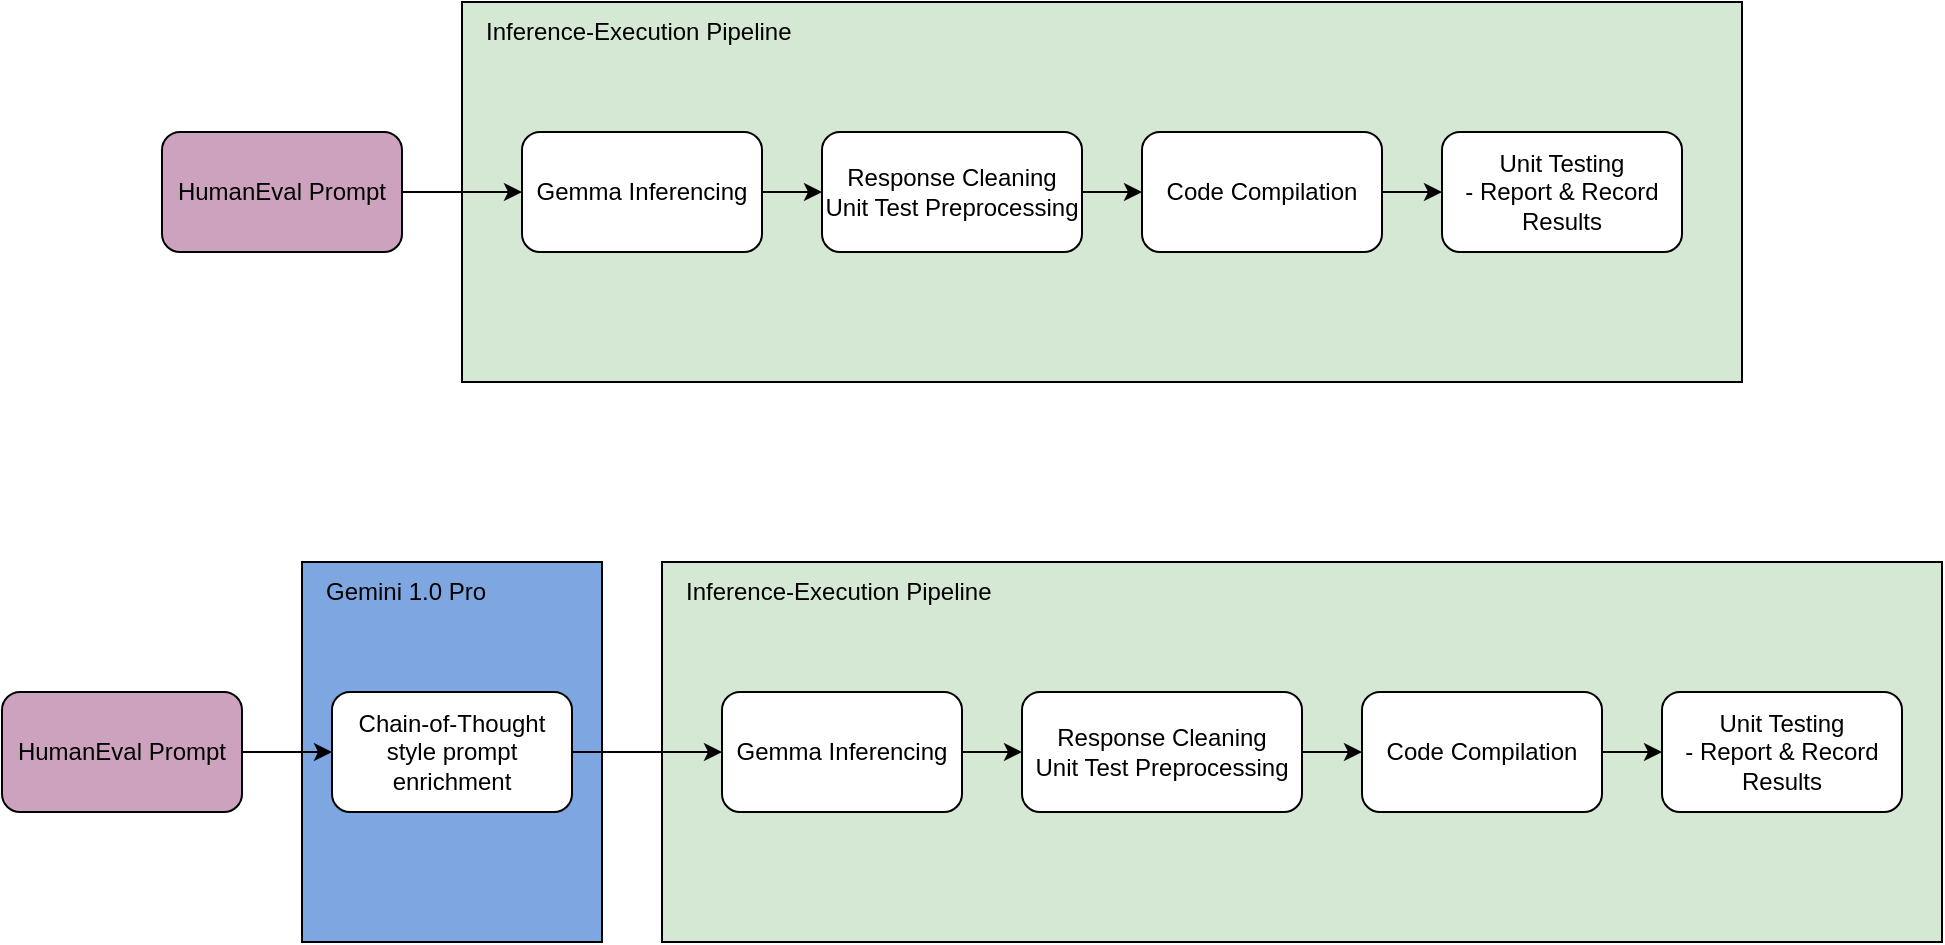 <mxfile version="23.1.5" type="device">
  <diagram id="C5RBs43oDa-KdzZeNtuy" name="Page-1">
    <mxGraphModel dx="1928" dy="496" grid="1" gridSize="10" guides="1" tooltips="1" connect="1" arrows="1" fold="1" page="1" pageScale="1" pageWidth="827" pageHeight="1169" math="0" shadow="0">
      <root>
        <mxCell id="WIyWlLk6GJQsqaUBKTNV-0" />
        <mxCell id="WIyWlLk6GJQsqaUBKTNV-1" parent="WIyWlLk6GJQsqaUBKTNV-0" />
        <mxCell id="oya8CEMBCnOPV1U6F3wc-1" value="HumanEval Prompt" style="rounded=1;whiteSpace=wrap;html=1;fillColor=#CDA2BE;" vertex="1" parent="WIyWlLk6GJQsqaUBKTNV-1">
          <mxGeometry x="-150" y="245" width="120" height="60" as="geometry" />
        </mxCell>
        <mxCell id="oya8CEMBCnOPV1U6F3wc-3" value="" style="rounded=0;whiteSpace=wrap;html=1;shadow=0;fillColor=#D5E8D4;" vertex="1" parent="WIyWlLk6GJQsqaUBKTNV-1">
          <mxGeometry y="180" width="640" height="190" as="geometry" />
        </mxCell>
        <mxCell id="oya8CEMBCnOPV1U6F3wc-4" value="Inference-Execution Pipeline" style="text;html=1;align=left;verticalAlign=middle;whiteSpace=wrap;rounded=0;" vertex="1" parent="WIyWlLk6GJQsqaUBKTNV-1">
          <mxGeometry x="10" y="180" width="160" height="30" as="geometry" />
        </mxCell>
        <mxCell id="oya8CEMBCnOPV1U6F3wc-5" value="" style="endArrow=classic;html=1;rounded=0;exitX=1;exitY=0.5;exitDx=0;exitDy=0;entryX=0;entryY=0.5;entryDx=0;entryDy=0;" edge="1" parent="WIyWlLk6GJQsqaUBKTNV-1" source="oya8CEMBCnOPV1U6F3wc-1" target="oya8CEMBCnOPV1U6F3wc-6">
          <mxGeometry width="50" height="50" relative="1" as="geometry">
            <mxPoint x="150" y="220" as="sourcePoint" />
            <mxPoint x="200" y="170" as="targetPoint" />
          </mxGeometry>
        </mxCell>
        <mxCell id="oya8CEMBCnOPV1U6F3wc-6" value="Gemma Inferencing" style="rounded=1;whiteSpace=wrap;html=1;" vertex="1" parent="WIyWlLk6GJQsqaUBKTNV-1">
          <mxGeometry x="30" y="245" width="120" height="60" as="geometry" />
        </mxCell>
        <mxCell id="oya8CEMBCnOPV1U6F3wc-7" value="Response Cleaning&lt;br&gt;Unit Test Preprocessing" style="rounded=1;whiteSpace=wrap;html=1;" vertex="1" parent="WIyWlLk6GJQsqaUBKTNV-1">
          <mxGeometry x="180" y="245" width="130" height="60" as="geometry" />
        </mxCell>
        <mxCell id="oya8CEMBCnOPV1U6F3wc-8" value="Code Compilation" style="rounded=1;whiteSpace=wrap;html=1;" vertex="1" parent="WIyWlLk6GJQsqaUBKTNV-1">
          <mxGeometry x="340" y="245" width="120" height="60" as="geometry" />
        </mxCell>
        <mxCell id="oya8CEMBCnOPV1U6F3wc-9" value="Unit Testing&lt;br&gt;- Report &amp;amp; Record Results" style="rounded=1;whiteSpace=wrap;html=1;" vertex="1" parent="WIyWlLk6GJQsqaUBKTNV-1">
          <mxGeometry x="490" y="245" width="120" height="60" as="geometry" />
        </mxCell>
        <mxCell id="oya8CEMBCnOPV1U6F3wc-10" value="" style="endArrow=classic;html=1;rounded=0;exitX=1;exitY=0.5;exitDx=0;exitDy=0;entryX=0;entryY=0.5;entryDx=0;entryDy=0;" edge="1" parent="WIyWlLk6GJQsqaUBKTNV-1" source="oya8CEMBCnOPV1U6F3wc-6" target="oya8CEMBCnOPV1U6F3wc-7">
          <mxGeometry width="50" height="50" relative="1" as="geometry">
            <mxPoint x="390" y="300" as="sourcePoint" />
            <mxPoint x="440" y="250" as="targetPoint" />
          </mxGeometry>
        </mxCell>
        <mxCell id="oya8CEMBCnOPV1U6F3wc-11" value="" style="endArrow=classic;html=1;rounded=0;exitX=1;exitY=0.5;exitDx=0;exitDy=0;entryX=0;entryY=0.5;entryDx=0;entryDy=0;" edge="1" parent="WIyWlLk6GJQsqaUBKTNV-1" source="oya8CEMBCnOPV1U6F3wc-7" target="oya8CEMBCnOPV1U6F3wc-8">
          <mxGeometry width="50" height="50" relative="1" as="geometry">
            <mxPoint x="390" y="300" as="sourcePoint" />
            <mxPoint x="440" y="250" as="targetPoint" />
          </mxGeometry>
        </mxCell>
        <mxCell id="oya8CEMBCnOPV1U6F3wc-12" value="" style="endArrow=classic;html=1;rounded=0;exitX=1;exitY=0.5;exitDx=0;exitDy=0;entryX=0;entryY=0.5;entryDx=0;entryDy=0;" edge="1" parent="WIyWlLk6GJQsqaUBKTNV-1" source="oya8CEMBCnOPV1U6F3wc-8" target="oya8CEMBCnOPV1U6F3wc-9">
          <mxGeometry width="50" height="50" relative="1" as="geometry">
            <mxPoint x="330" y="300" as="sourcePoint" />
            <mxPoint x="380" y="250" as="targetPoint" />
          </mxGeometry>
        </mxCell>
        <mxCell id="oya8CEMBCnOPV1U6F3wc-13" value="HumanEval Prompt" style="rounded=1;whiteSpace=wrap;html=1;fillColor=#CDA2BE;" vertex="1" parent="WIyWlLk6GJQsqaUBKTNV-1">
          <mxGeometry x="-230" y="525" width="120" height="60" as="geometry" />
        </mxCell>
        <mxCell id="oya8CEMBCnOPV1U6F3wc-14" value="" style="rounded=0;whiteSpace=wrap;html=1;shadow=0;fillColor=#D5E8D4;" vertex="1" parent="WIyWlLk6GJQsqaUBKTNV-1">
          <mxGeometry x="100" y="460" width="640" height="190" as="geometry" />
        </mxCell>
        <mxCell id="oya8CEMBCnOPV1U6F3wc-15" value="Inference-Execution Pipeline" style="text;html=1;align=left;verticalAlign=middle;whiteSpace=wrap;rounded=0;" vertex="1" parent="WIyWlLk6GJQsqaUBKTNV-1">
          <mxGeometry x="110" y="460" width="160" height="30" as="geometry" />
        </mxCell>
        <mxCell id="oya8CEMBCnOPV1U6F3wc-17" value="Gemma Inferencing" style="rounded=1;whiteSpace=wrap;html=1;" vertex="1" parent="WIyWlLk6GJQsqaUBKTNV-1">
          <mxGeometry x="130" y="525" width="120" height="60" as="geometry" />
        </mxCell>
        <mxCell id="oya8CEMBCnOPV1U6F3wc-18" value="Response Cleaning&lt;br&gt;Unit Test Preprocessing" style="rounded=1;whiteSpace=wrap;html=1;" vertex="1" parent="WIyWlLk6GJQsqaUBKTNV-1">
          <mxGeometry x="280" y="525" width="140" height="60" as="geometry" />
        </mxCell>
        <mxCell id="oya8CEMBCnOPV1U6F3wc-19" value="Code Compilation" style="rounded=1;whiteSpace=wrap;html=1;" vertex="1" parent="WIyWlLk6GJQsqaUBKTNV-1">
          <mxGeometry x="450" y="525" width="120" height="60" as="geometry" />
        </mxCell>
        <mxCell id="oya8CEMBCnOPV1U6F3wc-20" value="Unit Testing&lt;br&gt;- Report &amp;amp; Record Results" style="rounded=1;whiteSpace=wrap;html=1;" vertex="1" parent="WIyWlLk6GJQsqaUBKTNV-1">
          <mxGeometry x="600" y="525" width="120" height="60" as="geometry" />
        </mxCell>
        <mxCell id="oya8CEMBCnOPV1U6F3wc-21" value="" style="endArrow=classic;html=1;rounded=0;exitX=1;exitY=0.5;exitDx=0;exitDy=0;entryX=0;entryY=0.5;entryDx=0;entryDy=0;" edge="1" parent="WIyWlLk6GJQsqaUBKTNV-1" source="oya8CEMBCnOPV1U6F3wc-17" target="oya8CEMBCnOPV1U6F3wc-18">
          <mxGeometry width="50" height="50" relative="1" as="geometry">
            <mxPoint x="490" y="580" as="sourcePoint" />
            <mxPoint x="540" y="530" as="targetPoint" />
          </mxGeometry>
        </mxCell>
        <mxCell id="oya8CEMBCnOPV1U6F3wc-22" value="" style="endArrow=classic;html=1;rounded=0;exitX=1;exitY=0.5;exitDx=0;exitDy=0;entryX=0;entryY=0.5;entryDx=0;entryDy=0;" edge="1" parent="WIyWlLk6GJQsqaUBKTNV-1" source="oya8CEMBCnOPV1U6F3wc-18" target="oya8CEMBCnOPV1U6F3wc-19">
          <mxGeometry width="50" height="50" relative="1" as="geometry">
            <mxPoint x="490" y="580" as="sourcePoint" />
            <mxPoint x="540" y="530" as="targetPoint" />
          </mxGeometry>
        </mxCell>
        <mxCell id="oya8CEMBCnOPV1U6F3wc-23" value="" style="endArrow=classic;html=1;rounded=0;exitX=1;exitY=0.5;exitDx=0;exitDy=0;entryX=0;entryY=0.5;entryDx=0;entryDy=0;" edge="1" parent="WIyWlLk6GJQsqaUBKTNV-1" source="oya8CEMBCnOPV1U6F3wc-19" target="oya8CEMBCnOPV1U6F3wc-20">
          <mxGeometry width="50" height="50" relative="1" as="geometry">
            <mxPoint x="430" y="580" as="sourcePoint" />
            <mxPoint x="480" y="530" as="targetPoint" />
          </mxGeometry>
        </mxCell>
        <mxCell id="oya8CEMBCnOPV1U6F3wc-24" value="" style="rounded=0;whiteSpace=wrap;html=1;fillColor=#7EA6E0;" vertex="1" parent="WIyWlLk6GJQsqaUBKTNV-1">
          <mxGeometry x="-80" y="460" width="150" height="190" as="geometry" />
        </mxCell>
        <mxCell id="oya8CEMBCnOPV1U6F3wc-25" value="Gemini 1.0 Pro" style="text;html=1;align=left;verticalAlign=middle;whiteSpace=wrap;rounded=0;" vertex="1" parent="WIyWlLk6GJQsqaUBKTNV-1">
          <mxGeometry x="-70" y="460" width="90" height="30" as="geometry" />
        </mxCell>
        <mxCell id="oya8CEMBCnOPV1U6F3wc-26" value="Chain-of-Thought style prompt enrichment" style="rounded=1;whiteSpace=wrap;html=1;" vertex="1" parent="WIyWlLk6GJQsqaUBKTNV-1">
          <mxGeometry x="-65" y="525" width="120" height="60" as="geometry" />
        </mxCell>
        <mxCell id="oya8CEMBCnOPV1U6F3wc-16" value="" style="endArrow=classic;html=1;rounded=0;exitX=1;exitY=0.5;exitDx=0;exitDy=0;entryX=0;entryY=0.5;entryDx=0;entryDy=0;" edge="1" parent="WIyWlLk6GJQsqaUBKTNV-1" source="oya8CEMBCnOPV1U6F3wc-13" target="oya8CEMBCnOPV1U6F3wc-26">
          <mxGeometry width="50" height="50" relative="1" as="geometry">
            <mxPoint x="150" y="500" as="sourcePoint" />
            <mxPoint x="-120" y="555" as="targetPoint" />
          </mxGeometry>
        </mxCell>
        <mxCell id="oya8CEMBCnOPV1U6F3wc-27" value="" style="endArrow=classic;html=1;rounded=0;exitX=1;exitY=0.5;exitDx=0;exitDy=0;entryX=0;entryY=0.5;entryDx=0;entryDy=0;" edge="1" parent="WIyWlLk6GJQsqaUBKTNV-1" source="oya8CEMBCnOPV1U6F3wc-26" target="oya8CEMBCnOPV1U6F3wc-17">
          <mxGeometry width="50" height="50" relative="1" as="geometry">
            <mxPoint x="170" y="520" as="sourcePoint" />
            <mxPoint x="220" y="470" as="targetPoint" />
          </mxGeometry>
        </mxCell>
      </root>
    </mxGraphModel>
  </diagram>
</mxfile>
